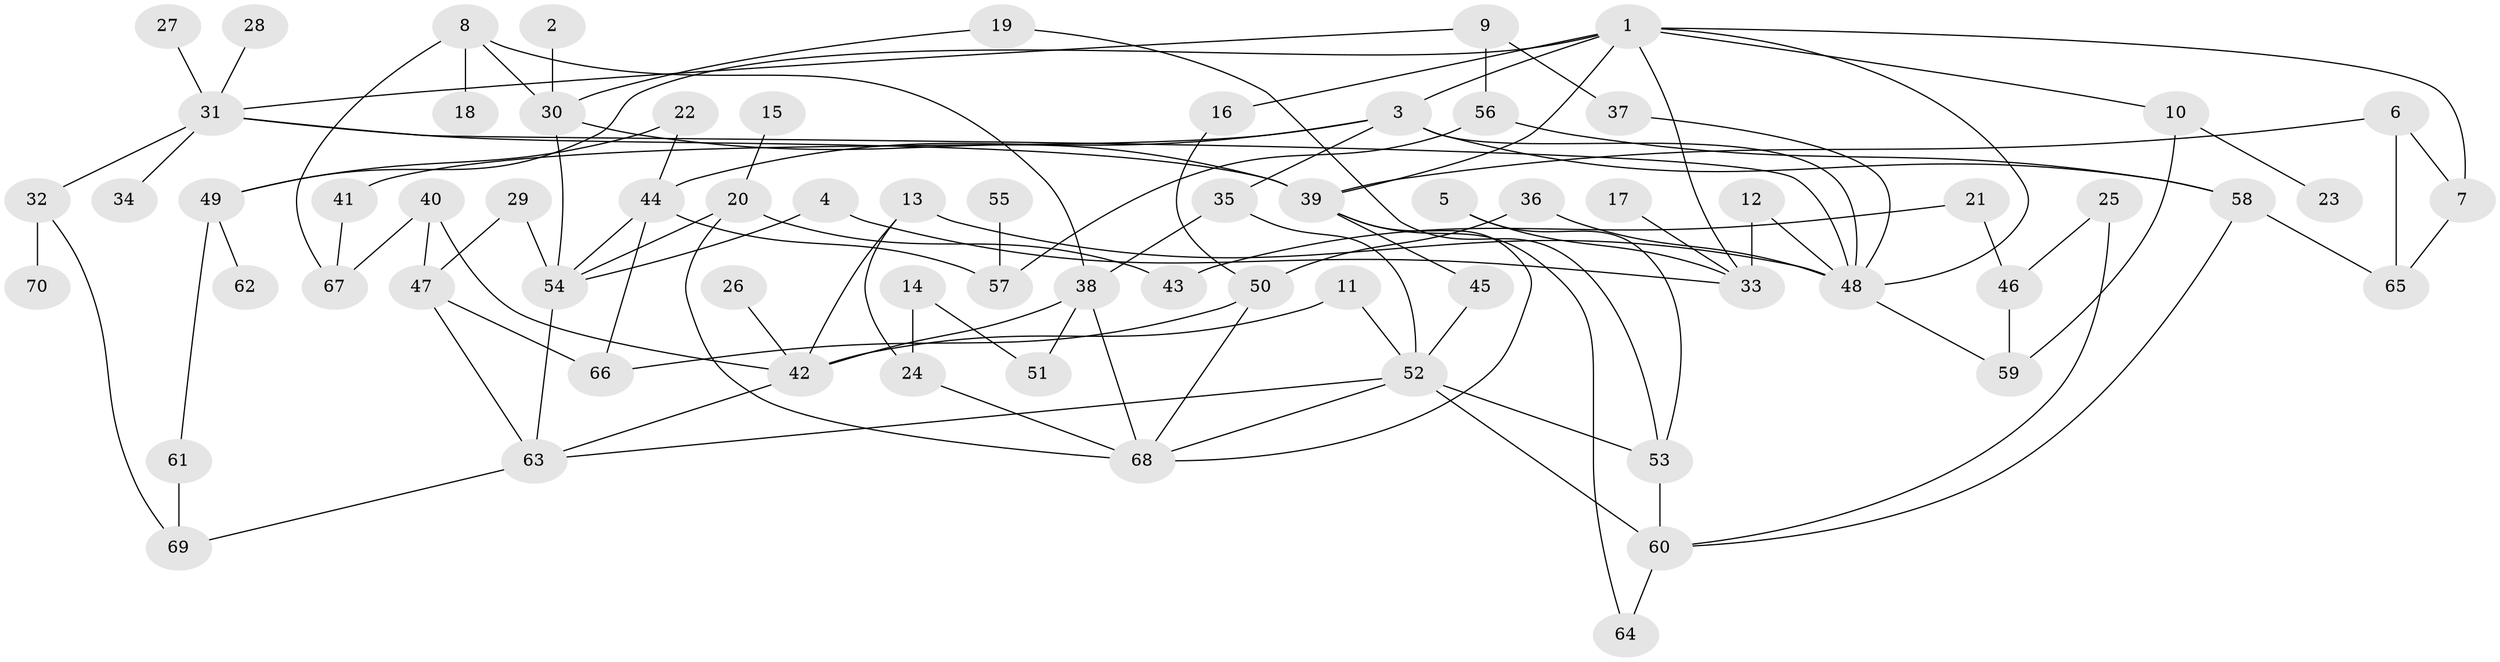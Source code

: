 // original degree distribution, {3: 0.2517985611510791, 7: 0.02158273381294964, 6: 0.02877697841726619, 4: 0.07913669064748201, 2: 0.33093525179856115, 5: 0.06474820143884892, 1: 0.22302158273381295}
// Generated by graph-tools (version 1.1) at 2025/25/03/09/25 03:25:30]
// undirected, 70 vertices, 110 edges
graph export_dot {
graph [start="1"]
  node [color=gray90,style=filled];
  1;
  2;
  3;
  4;
  5;
  6;
  7;
  8;
  9;
  10;
  11;
  12;
  13;
  14;
  15;
  16;
  17;
  18;
  19;
  20;
  21;
  22;
  23;
  24;
  25;
  26;
  27;
  28;
  29;
  30;
  31;
  32;
  33;
  34;
  35;
  36;
  37;
  38;
  39;
  40;
  41;
  42;
  43;
  44;
  45;
  46;
  47;
  48;
  49;
  50;
  51;
  52;
  53;
  54;
  55;
  56;
  57;
  58;
  59;
  60;
  61;
  62;
  63;
  64;
  65;
  66;
  67;
  68;
  69;
  70;
  1 -- 3 [weight=1.0];
  1 -- 7 [weight=1.0];
  1 -- 10 [weight=1.0];
  1 -- 16 [weight=1.0];
  1 -- 33 [weight=1.0];
  1 -- 39 [weight=1.0];
  1 -- 48 [weight=1.0];
  1 -- 49 [weight=1.0];
  2 -- 30 [weight=1.0];
  3 -- 35 [weight=1.0];
  3 -- 41 [weight=1.0];
  3 -- 44 [weight=1.0];
  3 -- 48 [weight=1.0];
  3 -- 58 [weight=1.0];
  4 -- 33 [weight=1.0];
  4 -- 54 [weight=1.0];
  5 -- 33 [weight=1.0];
  5 -- 53 [weight=1.0];
  6 -- 7 [weight=1.0];
  6 -- 39 [weight=1.0];
  6 -- 65 [weight=1.0];
  7 -- 65 [weight=1.0];
  8 -- 18 [weight=1.0];
  8 -- 30 [weight=1.0];
  8 -- 38 [weight=1.0];
  8 -- 67 [weight=1.0];
  9 -- 31 [weight=1.0];
  9 -- 37 [weight=1.0];
  9 -- 56 [weight=1.0];
  10 -- 23 [weight=1.0];
  10 -- 59 [weight=1.0];
  11 -- 42 [weight=1.0];
  11 -- 52 [weight=1.0];
  12 -- 33 [weight=1.0];
  12 -- 48 [weight=1.0];
  13 -- 24 [weight=1.0];
  13 -- 42 [weight=2.0];
  13 -- 48 [weight=1.0];
  14 -- 24 [weight=1.0];
  14 -- 51 [weight=1.0];
  15 -- 20 [weight=1.0];
  16 -- 50 [weight=1.0];
  17 -- 33 [weight=1.0];
  19 -- 30 [weight=1.0];
  19 -- 53 [weight=1.0];
  20 -- 43 [weight=1.0];
  20 -- 54 [weight=1.0];
  20 -- 68 [weight=1.0];
  21 -- 43 [weight=1.0];
  21 -- 46 [weight=1.0];
  22 -- 44 [weight=1.0];
  22 -- 49 [weight=1.0];
  24 -- 68 [weight=1.0];
  25 -- 46 [weight=1.0];
  25 -- 60 [weight=1.0];
  26 -- 42 [weight=1.0];
  27 -- 31 [weight=1.0];
  28 -- 31 [weight=1.0];
  29 -- 47 [weight=1.0];
  29 -- 54 [weight=2.0];
  30 -- 39 [weight=1.0];
  30 -- 54 [weight=1.0];
  31 -- 32 [weight=1.0];
  31 -- 34 [weight=1.0];
  31 -- 39 [weight=1.0];
  31 -- 48 [weight=1.0];
  32 -- 69 [weight=1.0];
  32 -- 70 [weight=1.0];
  35 -- 38 [weight=1.0];
  35 -- 52 [weight=1.0];
  36 -- 48 [weight=1.0];
  36 -- 50 [weight=1.0];
  37 -- 48 [weight=1.0];
  38 -- 42 [weight=1.0];
  38 -- 51 [weight=1.0];
  38 -- 68 [weight=1.0];
  39 -- 45 [weight=1.0];
  39 -- 64 [weight=1.0];
  39 -- 68 [weight=1.0];
  40 -- 42 [weight=1.0];
  40 -- 47 [weight=1.0];
  40 -- 67 [weight=1.0];
  41 -- 67 [weight=1.0];
  42 -- 63 [weight=1.0];
  44 -- 54 [weight=1.0];
  44 -- 57 [weight=1.0];
  44 -- 66 [weight=1.0];
  45 -- 52 [weight=1.0];
  46 -- 59 [weight=1.0];
  47 -- 63 [weight=1.0];
  47 -- 66 [weight=1.0];
  48 -- 59 [weight=1.0];
  49 -- 61 [weight=1.0];
  49 -- 62 [weight=1.0];
  50 -- 66 [weight=1.0];
  50 -- 68 [weight=1.0];
  52 -- 53 [weight=1.0];
  52 -- 60 [weight=1.0];
  52 -- 63 [weight=1.0];
  52 -- 68 [weight=1.0];
  53 -- 60 [weight=1.0];
  54 -- 63 [weight=1.0];
  55 -- 57 [weight=1.0];
  56 -- 57 [weight=1.0];
  56 -- 58 [weight=1.0];
  58 -- 60 [weight=1.0];
  58 -- 65 [weight=1.0];
  60 -- 64 [weight=1.0];
  61 -- 69 [weight=1.0];
  63 -- 69 [weight=1.0];
}
